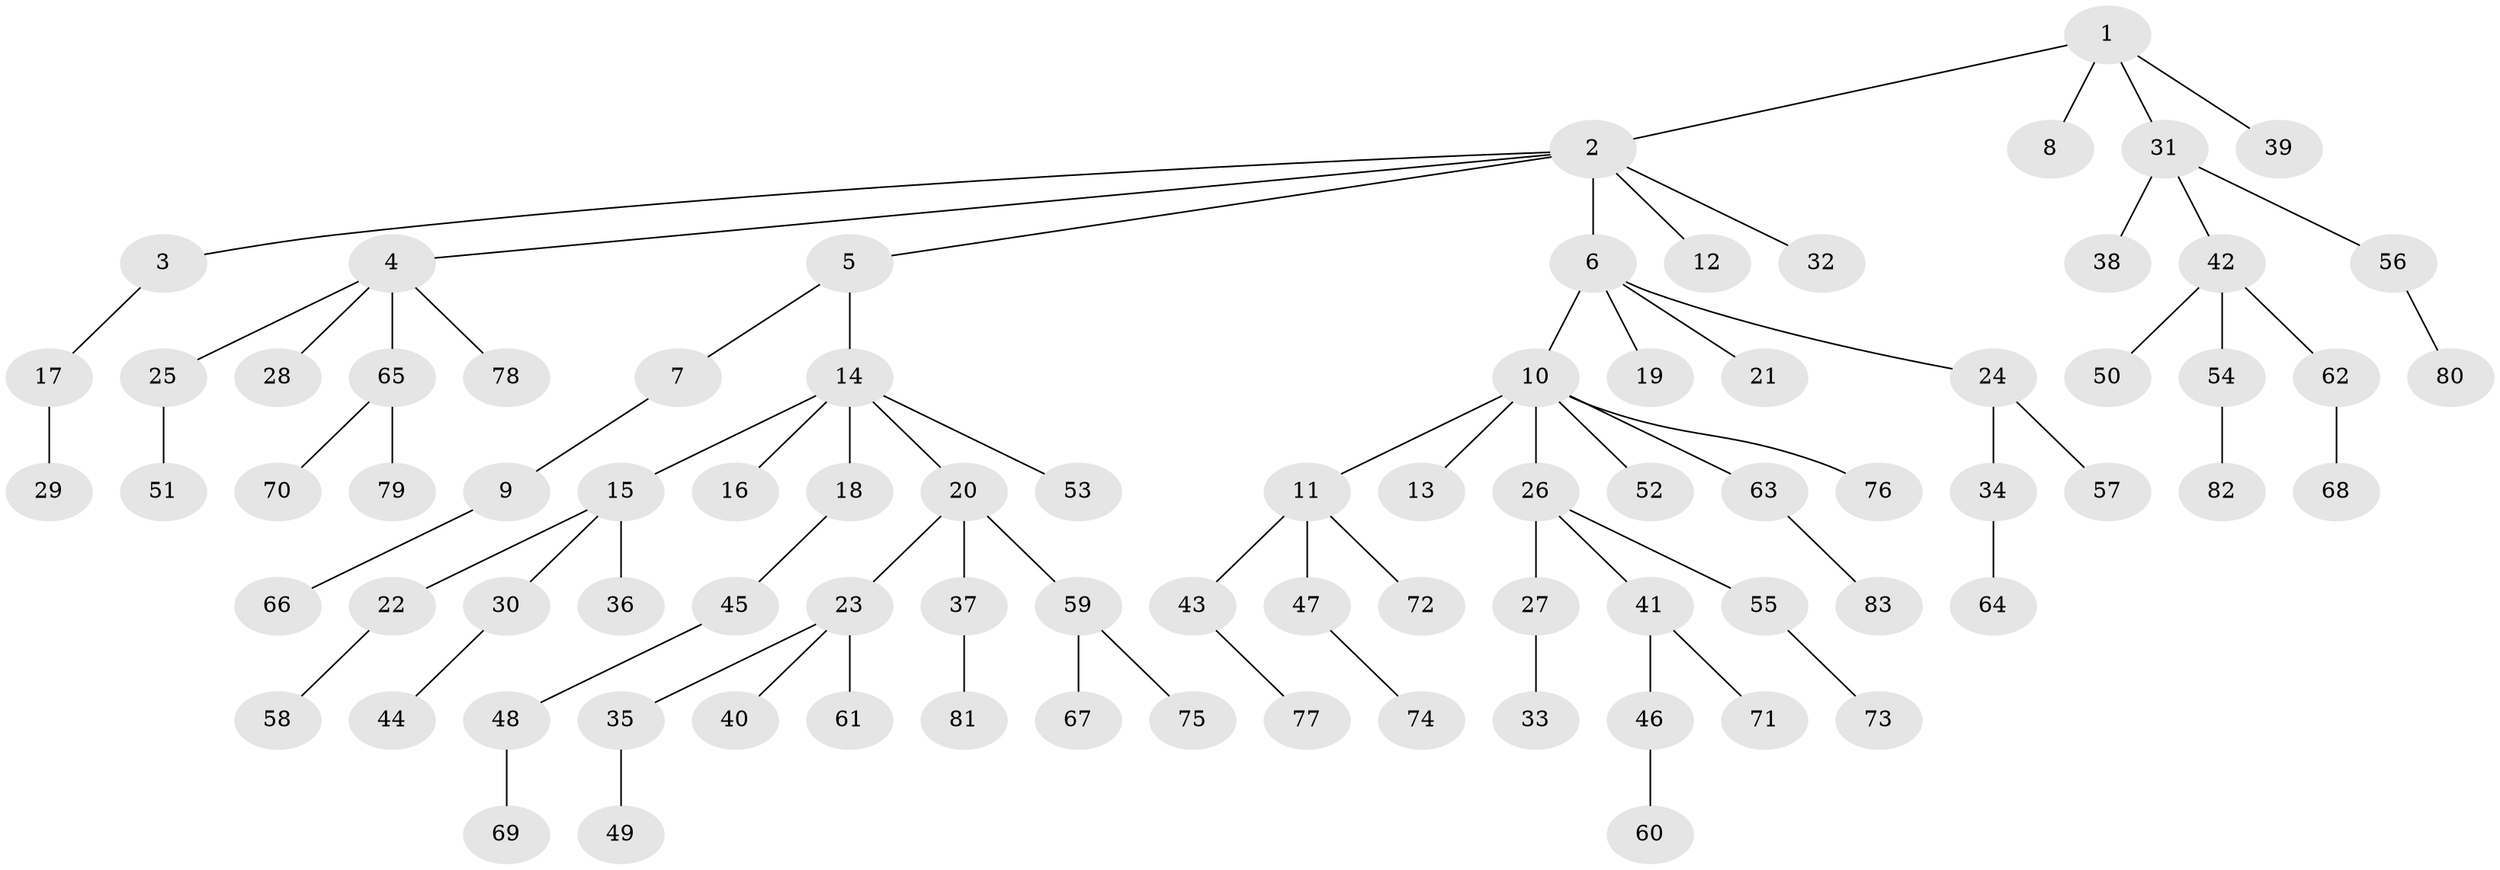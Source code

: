 // Generated by graph-tools (version 1.1) at 2025/53/03/09/25 04:53:01]
// undirected, 83 vertices, 82 edges
graph export_dot {
graph [start="1"]
  node [color=gray90,style=filled];
  1;
  2;
  3;
  4;
  5;
  6;
  7;
  8;
  9;
  10;
  11;
  12;
  13;
  14;
  15;
  16;
  17;
  18;
  19;
  20;
  21;
  22;
  23;
  24;
  25;
  26;
  27;
  28;
  29;
  30;
  31;
  32;
  33;
  34;
  35;
  36;
  37;
  38;
  39;
  40;
  41;
  42;
  43;
  44;
  45;
  46;
  47;
  48;
  49;
  50;
  51;
  52;
  53;
  54;
  55;
  56;
  57;
  58;
  59;
  60;
  61;
  62;
  63;
  64;
  65;
  66;
  67;
  68;
  69;
  70;
  71;
  72;
  73;
  74;
  75;
  76;
  77;
  78;
  79;
  80;
  81;
  82;
  83;
  1 -- 2;
  1 -- 8;
  1 -- 31;
  1 -- 39;
  2 -- 3;
  2 -- 4;
  2 -- 5;
  2 -- 6;
  2 -- 12;
  2 -- 32;
  3 -- 17;
  4 -- 25;
  4 -- 28;
  4 -- 65;
  4 -- 78;
  5 -- 7;
  5 -- 14;
  6 -- 10;
  6 -- 19;
  6 -- 21;
  6 -- 24;
  7 -- 9;
  9 -- 66;
  10 -- 11;
  10 -- 13;
  10 -- 26;
  10 -- 52;
  10 -- 63;
  10 -- 76;
  11 -- 43;
  11 -- 47;
  11 -- 72;
  14 -- 15;
  14 -- 16;
  14 -- 18;
  14 -- 20;
  14 -- 53;
  15 -- 22;
  15 -- 30;
  15 -- 36;
  17 -- 29;
  18 -- 45;
  20 -- 23;
  20 -- 37;
  20 -- 59;
  22 -- 58;
  23 -- 35;
  23 -- 40;
  23 -- 61;
  24 -- 34;
  24 -- 57;
  25 -- 51;
  26 -- 27;
  26 -- 41;
  26 -- 55;
  27 -- 33;
  30 -- 44;
  31 -- 38;
  31 -- 42;
  31 -- 56;
  34 -- 64;
  35 -- 49;
  37 -- 81;
  41 -- 46;
  41 -- 71;
  42 -- 50;
  42 -- 54;
  42 -- 62;
  43 -- 77;
  45 -- 48;
  46 -- 60;
  47 -- 74;
  48 -- 69;
  54 -- 82;
  55 -- 73;
  56 -- 80;
  59 -- 67;
  59 -- 75;
  62 -- 68;
  63 -- 83;
  65 -- 70;
  65 -- 79;
}

